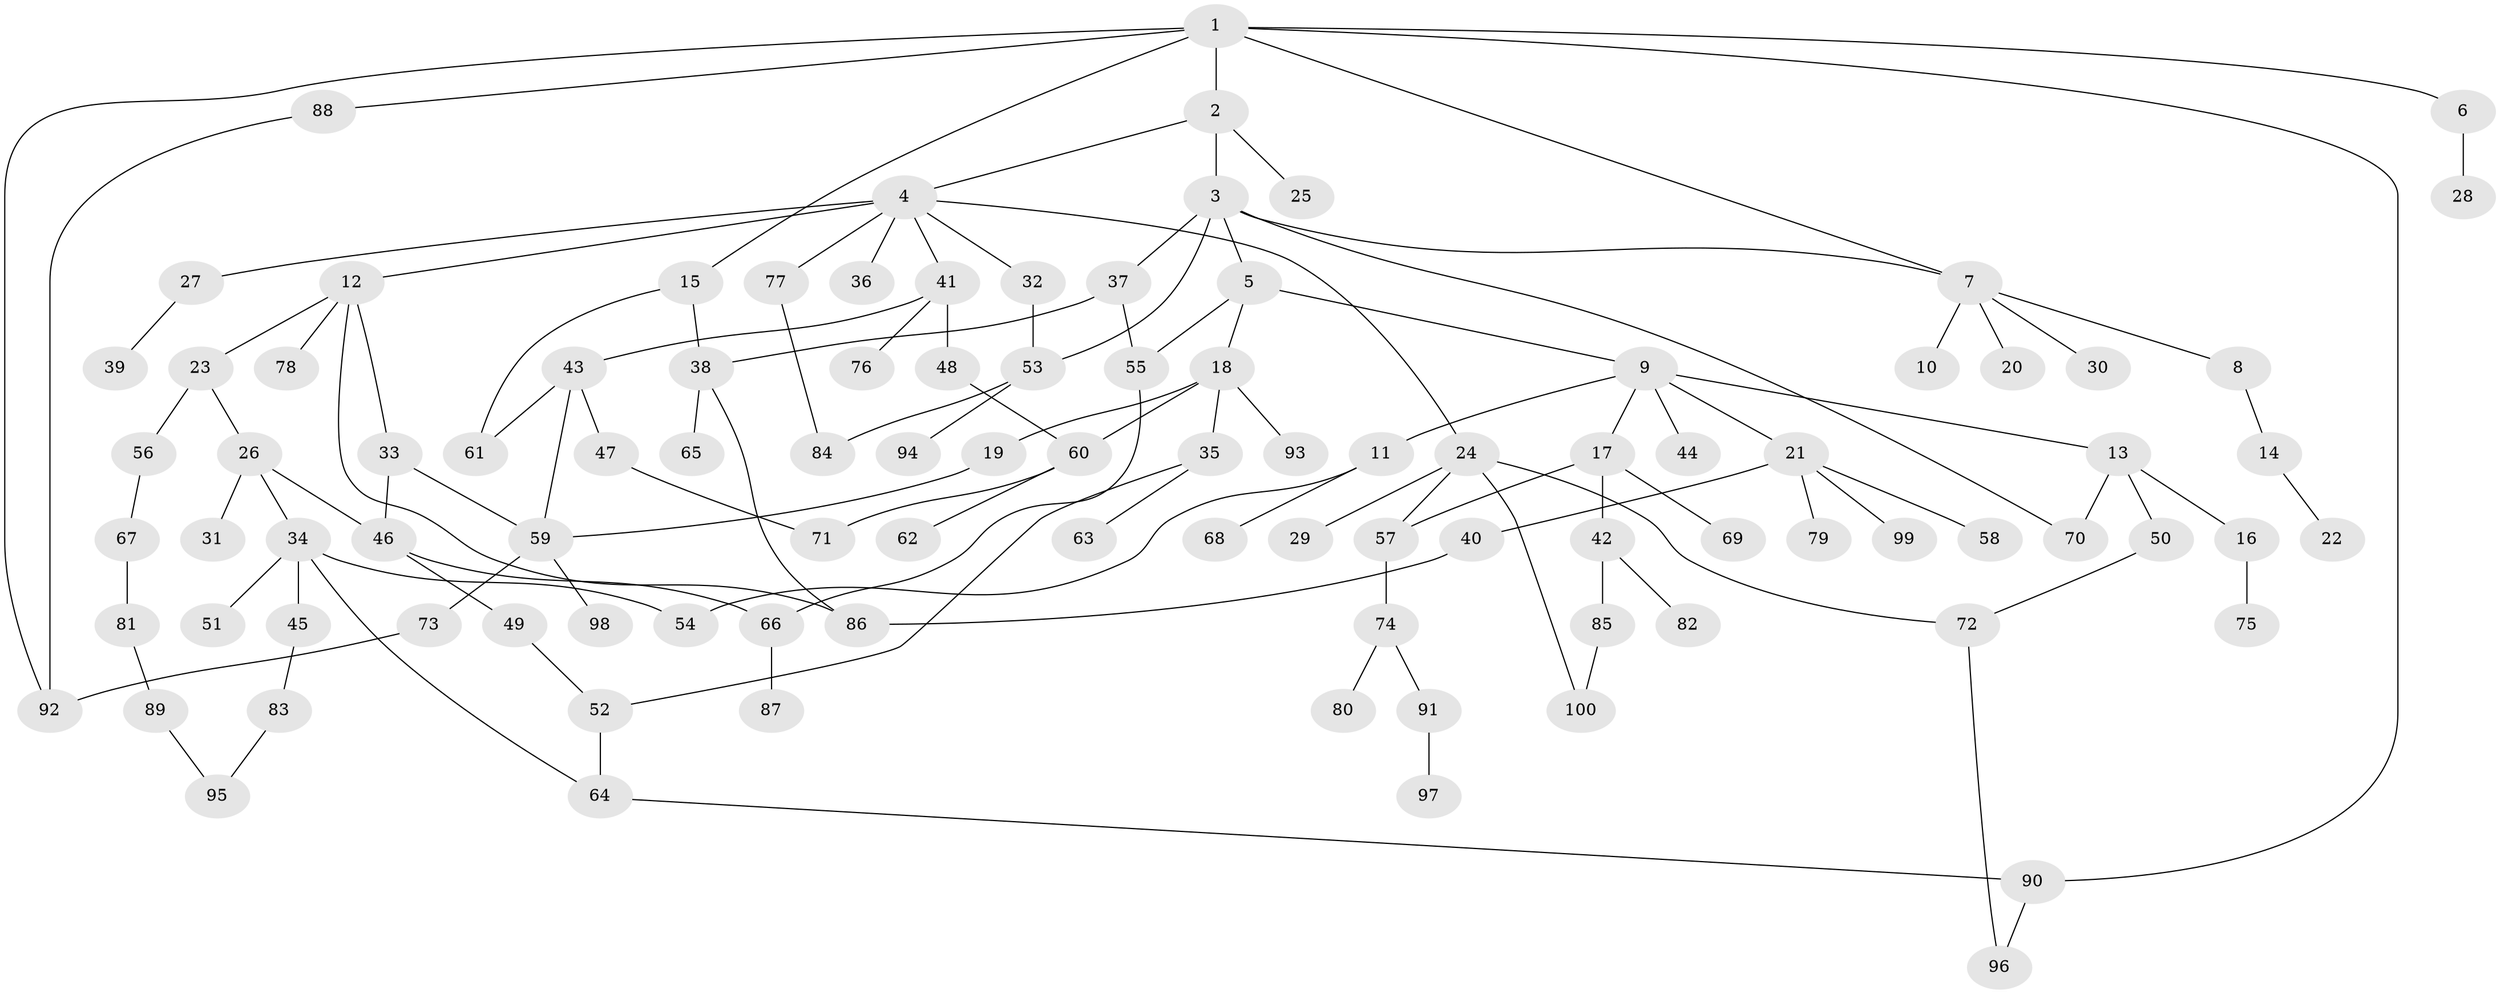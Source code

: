// Generated by graph-tools (version 1.1) at 2025/38/02/21/25 10:38:51]
// undirected, 100 vertices, 125 edges
graph export_dot {
graph [start="1"]
  node [color=gray90,style=filled];
  1;
  2;
  3;
  4;
  5;
  6;
  7;
  8;
  9;
  10;
  11;
  12;
  13;
  14;
  15;
  16;
  17;
  18;
  19;
  20;
  21;
  22;
  23;
  24;
  25;
  26;
  27;
  28;
  29;
  30;
  31;
  32;
  33;
  34;
  35;
  36;
  37;
  38;
  39;
  40;
  41;
  42;
  43;
  44;
  45;
  46;
  47;
  48;
  49;
  50;
  51;
  52;
  53;
  54;
  55;
  56;
  57;
  58;
  59;
  60;
  61;
  62;
  63;
  64;
  65;
  66;
  67;
  68;
  69;
  70;
  71;
  72;
  73;
  74;
  75;
  76;
  77;
  78;
  79;
  80;
  81;
  82;
  83;
  84;
  85;
  86;
  87;
  88;
  89;
  90;
  91;
  92;
  93;
  94;
  95;
  96;
  97;
  98;
  99;
  100;
  1 -- 2;
  1 -- 6;
  1 -- 7;
  1 -- 15;
  1 -- 88;
  1 -- 90;
  1 -- 92;
  2 -- 3;
  2 -- 4;
  2 -- 25;
  3 -- 5;
  3 -- 37;
  3 -- 70;
  3 -- 7;
  3 -- 53;
  4 -- 12;
  4 -- 24;
  4 -- 27;
  4 -- 32;
  4 -- 36;
  4 -- 41;
  4 -- 77;
  5 -- 9;
  5 -- 18;
  5 -- 55;
  6 -- 28;
  7 -- 8;
  7 -- 10;
  7 -- 20;
  7 -- 30;
  8 -- 14;
  9 -- 11;
  9 -- 13;
  9 -- 17;
  9 -- 21;
  9 -- 44;
  11 -- 68;
  11 -- 54;
  12 -- 23;
  12 -- 33;
  12 -- 78;
  12 -- 86;
  13 -- 16;
  13 -- 50;
  13 -- 70;
  14 -- 22;
  15 -- 38;
  15 -- 61;
  16 -- 75;
  17 -- 42;
  17 -- 69;
  17 -- 57;
  18 -- 19;
  18 -- 35;
  18 -- 93;
  18 -- 60;
  19 -- 59;
  21 -- 40;
  21 -- 58;
  21 -- 79;
  21 -- 99;
  23 -- 26;
  23 -- 56;
  24 -- 29;
  24 -- 57;
  24 -- 72;
  24 -- 100;
  26 -- 31;
  26 -- 34;
  26 -- 46;
  27 -- 39;
  32 -- 53;
  33 -- 46;
  33 -- 59;
  34 -- 45;
  34 -- 51;
  34 -- 54;
  34 -- 64;
  35 -- 52;
  35 -- 63;
  37 -- 55;
  37 -- 38;
  38 -- 65;
  38 -- 86;
  40 -- 86;
  41 -- 43;
  41 -- 48;
  41 -- 76;
  42 -- 82;
  42 -- 85;
  43 -- 47;
  43 -- 59;
  43 -- 61;
  45 -- 83;
  46 -- 49;
  46 -- 66;
  47 -- 71;
  48 -- 60;
  49 -- 52;
  50 -- 72;
  52 -- 64;
  53 -- 84;
  53 -- 94;
  55 -- 66;
  56 -- 67;
  57 -- 74;
  59 -- 73;
  59 -- 98;
  60 -- 62;
  60 -- 71;
  64 -- 90;
  66 -- 87;
  67 -- 81;
  72 -- 96;
  73 -- 92;
  74 -- 80;
  74 -- 91;
  77 -- 84;
  81 -- 89;
  83 -- 95;
  85 -- 100;
  88 -- 92;
  89 -- 95;
  90 -- 96;
  91 -- 97;
}
